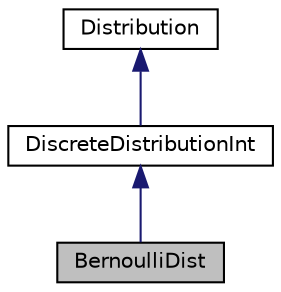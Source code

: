 digraph "BernoulliDist"
{
 // INTERACTIVE_SVG=YES
  bgcolor="transparent";
  edge [fontname="Helvetica",fontsize="10",labelfontname="Helvetica",labelfontsize="10"];
  node [fontname="Helvetica",fontsize="10",shape=record];
  Node0 [label="BernoulliDist",height=0.2,width=0.4,color="black", fillcolor="grey75", style="filled", fontcolor="black"];
  Node1 -> Node0 [dir="back",color="midnightblue",fontsize="10",style="solid",fontname="Helvetica"];
  Node1 [label="DiscreteDistributionInt",height=0.2,width=0.4,color="black",URL="$dd/d33/classumontreal_1_1ssj_1_1probdist_1_1DiscreteDistributionInt.html",tooltip="Classes implementing discrete distributions over the integers should inherit from this class..."];
  Node2 -> Node1 [dir="back",color="midnightblue",fontsize="10",style="solid",fontname="Helvetica"];
  Node2 [label="Distribution",height=0.2,width=0.4,color="black",URL="$d6/dd2/interfaceumontreal_1_1ssj_1_1probdist_1_1Distribution.html",tooltip="This interface should be implemented by all classes supporting discrete and continuous distributions..."];
}
